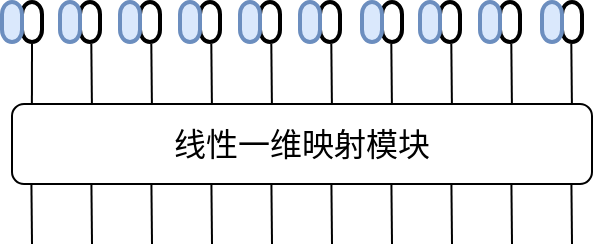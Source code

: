 <mxfile version="24.4.13" type="github">
  <diagram name="第 1 页" id="t-M5mvXXAjaN3oaabFG6">
    <mxGraphModel dx="693" dy="361" grid="1" gridSize="10" guides="1" tooltips="1" connect="1" arrows="1" fold="1" page="1" pageScale="1" pageWidth="827" pageHeight="1169" math="0" shadow="0">
      <root>
        <mxCell id="0" />
        <mxCell id="1" parent="0" />
        <mxCell id="v2qw4ZrpLCTdR5esXD4c-2" value="&lt;font style=&quot;font-size: 16px;&quot;&gt;线性一维映射模块&lt;/font&gt;" style="rounded=1;whiteSpace=wrap;html=1;" vertex="1" parent="1">
          <mxGeometry x="210" y="420" width="290" height="40" as="geometry" />
        </mxCell>
        <mxCell id="v2qw4ZrpLCTdR5esXD4c-3" value="" style="endArrow=none;html=1;rounded=0;entryX=0.054;entryY=1.021;entryDx=0;entryDy=0;entryPerimeter=0;" edge="1" parent="1">
          <mxGeometry width="50" height="50" relative="1" as="geometry">
            <mxPoint x="220" y="490" as="sourcePoint" />
            <mxPoint x="219.71" y="460.0" as="targetPoint" />
          </mxGeometry>
        </mxCell>
        <mxCell id="v2qw4ZrpLCTdR5esXD4c-4" value="" style="endArrow=none;html=1;rounded=0;entryX=0.054;entryY=1.021;entryDx=0;entryDy=0;entryPerimeter=0;" edge="1" parent="1">
          <mxGeometry width="50" height="50" relative="1" as="geometry">
            <mxPoint x="250" y="490" as="sourcePoint" />
            <mxPoint x="249.71" y="460" as="targetPoint" />
          </mxGeometry>
        </mxCell>
        <mxCell id="v2qw4ZrpLCTdR5esXD4c-5" value="" style="endArrow=none;html=1;rounded=0;entryX=0.054;entryY=1.021;entryDx=0;entryDy=0;entryPerimeter=0;" edge="1" parent="1">
          <mxGeometry width="50" height="50" relative="1" as="geometry">
            <mxPoint x="280" y="490" as="sourcePoint" />
            <mxPoint x="279.71" y="460" as="targetPoint" />
          </mxGeometry>
        </mxCell>
        <mxCell id="v2qw4ZrpLCTdR5esXD4c-6" value="" style="endArrow=none;html=1;rounded=0;entryX=0.054;entryY=1.021;entryDx=0;entryDy=0;entryPerimeter=0;" edge="1" parent="1">
          <mxGeometry width="50" height="50" relative="1" as="geometry">
            <mxPoint x="310" y="490" as="sourcePoint" />
            <mxPoint x="309.71" y="460" as="targetPoint" />
          </mxGeometry>
        </mxCell>
        <mxCell id="v2qw4ZrpLCTdR5esXD4c-7" value="" style="endArrow=none;html=1;rounded=0;entryX=0.054;entryY=1.021;entryDx=0;entryDy=0;entryPerimeter=0;" edge="1" parent="1">
          <mxGeometry width="50" height="50" relative="1" as="geometry">
            <mxPoint x="340" y="490" as="sourcePoint" />
            <mxPoint x="339.71" y="460" as="targetPoint" />
          </mxGeometry>
        </mxCell>
        <mxCell id="v2qw4ZrpLCTdR5esXD4c-8" value="" style="endArrow=none;html=1;rounded=0;entryX=0.054;entryY=1.021;entryDx=0;entryDy=0;entryPerimeter=0;" edge="1" parent="1">
          <mxGeometry width="50" height="50" relative="1" as="geometry">
            <mxPoint x="370" y="490" as="sourcePoint" />
            <mxPoint x="369.71" y="460" as="targetPoint" />
          </mxGeometry>
        </mxCell>
        <mxCell id="v2qw4ZrpLCTdR5esXD4c-9" value="" style="endArrow=none;html=1;rounded=0;entryX=0.054;entryY=1.021;entryDx=0;entryDy=0;entryPerimeter=0;" edge="1" parent="1">
          <mxGeometry width="50" height="50" relative="1" as="geometry">
            <mxPoint x="400" y="490" as="sourcePoint" />
            <mxPoint x="399.71" y="460" as="targetPoint" />
          </mxGeometry>
        </mxCell>
        <mxCell id="v2qw4ZrpLCTdR5esXD4c-10" value="" style="endArrow=none;html=1;rounded=0;entryX=0.054;entryY=1.021;entryDx=0;entryDy=0;entryPerimeter=0;" edge="1" parent="1">
          <mxGeometry width="50" height="50" relative="1" as="geometry">
            <mxPoint x="430" y="490" as="sourcePoint" />
            <mxPoint x="429.71" y="460" as="targetPoint" />
          </mxGeometry>
        </mxCell>
        <mxCell id="v2qw4ZrpLCTdR5esXD4c-11" value="" style="endArrow=none;html=1;rounded=0;entryX=0.054;entryY=1.021;entryDx=0;entryDy=0;entryPerimeter=0;" edge="1" parent="1">
          <mxGeometry width="50" height="50" relative="1" as="geometry">
            <mxPoint x="460" y="490" as="sourcePoint" />
            <mxPoint x="459.71" y="460" as="targetPoint" />
          </mxGeometry>
        </mxCell>
        <mxCell id="v2qw4ZrpLCTdR5esXD4c-13" value="" style="endArrow=none;html=1;rounded=0;entryX=0.054;entryY=1.021;entryDx=0;entryDy=0;entryPerimeter=0;" edge="1" parent="1">
          <mxGeometry width="50" height="50" relative="1" as="geometry">
            <mxPoint x="490" y="490" as="sourcePoint" />
            <mxPoint x="489.71" y="460" as="targetPoint" />
          </mxGeometry>
        </mxCell>
        <mxCell id="v2qw4ZrpLCTdR5esXD4c-15" value="" style="endArrow=none;html=1;rounded=0;" edge="1" parent="1">
          <mxGeometry width="50" height="50" relative="1" as="geometry">
            <mxPoint x="219.95" y="420" as="sourcePoint" />
            <mxPoint x="220" y="390" as="targetPoint" />
          </mxGeometry>
        </mxCell>
        <mxCell id="v2qw4ZrpLCTdR5esXD4c-16" value="" style="endArrow=none;html=1;rounded=0;entryX=0.054;entryY=1.021;entryDx=0;entryDy=0;entryPerimeter=0;" edge="1" parent="1">
          <mxGeometry width="50" height="50" relative="1" as="geometry">
            <mxPoint x="249.95" y="420" as="sourcePoint" />
            <mxPoint x="249.66" y="390" as="targetPoint" />
          </mxGeometry>
        </mxCell>
        <mxCell id="v2qw4ZrpLCTdR5esXD4c-17" value="" style="endArrow=none;html=1;rounded=0;entryX=0.054;entryY=1.021;entryDx=0;entryDy=0;entryPerimeter=0;" edge="1" parent="1">
          <mxGeometry width="50" height="50" relative="1" as="geometry">
            <mxPoint x="279.95" y="420" as="sourcePoint" />
            <mxPoint x="279.66" y="390" as="targetPoint" />
          </mxGeometry>
        </mxCell>
        <mxCell id="v2qw4ZrpLCTdR5esXD4c-18" value="" style="endArrow=none;html=1;rounded=0;entryX=0.054;entryY=1.021;entryDx=0;entryDy=0;entryPerimeter=0;" edge="1" parent="1">
          <mxGeometry width="50" height="50" relative="1" as="geometry">
            <mxPoint x="309.95" y="420" as="sourcePoint" />
            <mxPoint x="309.66" y="390" as="targetPoint" />
          </mxGeometry>
        </mxCell>
        <mxCell id="v2qw4ZrpLCTdR5esXD4c-19" value="" style="endArrow=none;html=1;rounded=0;entryX=0.054;entryY=1.021;entryDx=0;entryDy=0;entryPerimeter=0;" edge="1" parent="1">
          <mxGeometry width="50" height="50" relative="1" as="geometry">
            <mxPoint x="339.95" y="420" as="sourcePoint" />
            <mxPoint x="339.66" y="390" as="targetPoint" />
          </mxGeometry>
        </mxCell>
        <mxCell id="v2qw4ZrpLCTdR5esXD4c-20" value="" style="endArrow=none;html=1;rounded=0;entryX=0.054;entryY=1.021;entryDx=0;entryDy=0;entryPerimeter=0;" edge="1" parent="1">
          <mxGeometry width="50" height="50" relative="1" as="geometry">
            <mxPoint x="369.95" y="420" as="sourcePoint" />
            <mxPoint x="369.66" y="390" as="targetPoint" />
          </mxGeometry>
        </mxCell>
        <mxCell id="v2qw4ZrpLCTdR5esXD4c-21" value="" style="endArrow=none;html=1;rounded=0;entryX=0.054;entryY=1.021;entryDx=0;entryDy=0;entryPerimeter=0;" edge="1" parent="1">
          <mxGeometry width="50" height="50" relative="1" as="geometry">
            <mxPoint x="399.95" y="420" as="sourcePoint" />
            <mxPoint x="399.66" y="390" as="targetPoint" />
          </mxGeometry>
        </mxCell>
        <mxCell id="v2qw4ZrpLCTdR5esXD4c-22" value="" style="endArrow=none;html=1;rounded=0;entryX=0.054;entryY=1.021;entryDx=0;entryDy=0;entryPerimeter=0;" edge="1" parent="1">
          <mxGeometry width="50" height="50" relative="1" as="geometry">
            <mxPoint x="429.95" y="420" as="sourcePoint" />
            <mxPoint x="429.66" y="390" as="targetPoint" />
          </mxGeometry>
        </mxCell>
        <mxCell id="v2qw4ZrpLCTdR5esXD4c-23" value="" style="endArrow=none;html=1;rounded=0;entryX=0.054;entryY=1.021;entryDx=0;entryDy=0;entryPerimeter=0;" edge="1" parent="1">
          <mxGeometry width="50" height="50" relative="1" as="geometry">
            <mxPoint x="459.95" y="420" as="sourcePoint" />
            <mxPoint x="459.66" y="390" as="targetPoint" />
          </mxGeometry>
        </mxCell>
        <mxCell id="v2qw4ZrpLCTdR5esXD4c-24" value="" style="endArrow=none;html=1;rounded=0;entryX=0.054;entryY=1.021;entryDx=0;entryDy=0;entryPerimeter=0;" edge="1" parent="1">
          <mxGeometry width="50" height="50" relative="1" as="geometry">
            <mxPoint x="489.95" y="420" as="sourcePoint" />
            <mxPoint x="489.66" y="390" as="targetPoint" />
          </mxGeometry>
        </mxCell>
        <mxCell id="v2qw4ZrpLCTdR5esXD4c-25" value="" style="strokeWidth=2;html=1;shape=mxgraph.flowchart.terminator;whiteSpace=wrap;direction=south;" vertex="1" parent="1">
          <mxGeometry x="215" y="369" width="10" height="20" as="geometry" />
        </mxCell>
        <mxCell id="v2qw4ZrpLCTdR5esXD4c-26" value="" style="strokeWidth=2;html=1;shape=mxgraph.flowchart.terminator;whiteSpace=wrap;direction=south;fillColor=#dae8fc;strokeColor=#6c8ebf;" vertex="1" parent="1">
          <mxGeometry x="205" y="369" width="10" height="20" as="geometry" />
        </mxCell>
        <mxCell id="v2qw4ZrpLCTdR5esXD4c-27" value="" style="strokeWidth=2;html=1;shape=mxgraph.flowchart.terminator;whiteSpace=wrap;direction=south;" vertex="1" parent="1">
          <mxGeometry x="244" y="369" width="10" height="20" as="geometry" />
        </mxCell>
        <mxCell id="v2qw4ZrpLCTdR5esXD4c-28" value="" style="strokeWidth=2;html=1;shape=mxgraph.flowchart.terminator;whiteSpace=wrap;direction=south;fillColor=#dae8fc;strokeColor=#6c8ebf;" vertex="1" parent="1">
          <mxGeometry x="234" y="369" width="10" height="20" as="geometry" />
        </mxCell>
        <mxCell id="v2qw4ZrpLCTdR5esXD4c-29" value="" style="strokeWidth=2;html=1;shape=mxgraph.flowchart.terminator;whiteSpace=wrap;direction=south;" vertex="1" parent="1">
          <mxGeometry x="274" y="369" width="10" height="20" as="geometry" />
        </mxCell>
        <mxCell id="v2qw4ZrpLCTdR5esXD4c-30" value="" style="strokeWidth=2;html=1;shape=mxgraph.flowchart.terminator;whiteSpace=wrap;direction=south;fillColor=#dae8fc;strokeColor=#6c8ebf;" vertex="1" parent="1">
          <mxGeometry x="264" y="369" width="10" height="20" as="geometry" />
        </mxCell>
        <mxCell id="v2qw4ZrpLCTdR5esXD4c-31" value="" style="strokeWidth=2;html=1;shape=mxgraph.flowchart.terminator;whiteSpace=wrap;direction=south;" vertex="1" parent="1">
          <mxGeometry x="304" y="369" width="10" height="20" as="geometry" />
        </mxCell>
        <mxCell id="v2qw4ZrpLCTdR5esXD4c-32" value="" style="strokeWidth=2;html=1;shape=mxgraph.flowchart.terminator;whiteSpace=wrap;direction=south;fillColor=#dae8fc;strokeColor=#6c8ebf;" vertex="1" parent="1">
          <mxGeometry x="294" y="369" width="10" height="20" as="geometry" />
        </mxCell>
        <mxCell id="v2qw4ZrpLCTdR5esXD4c-33" value="" style="strokeWidth=2;html=1;shape=mxgraph.flowchart.terminator;whiteSpace=wrap;direction=south;" vertex="1" parent="1">
          <mxGeometry x="334" y="369" width="10" height="20" as="geometry" />
        </mxCell>
        <mxCell id="v2qw4ZrpLCTdR5esXD4c-34" value="" style="strokeWidth=2;html=1;shape=mxgraph.flowchart.terminator;whiteSpace=wrap;direction=south;fillColor=#dae8fc;strokeColor=#6c8ebf;" vertex="1" parent="1">
          <mxGeometry x="324" y="369" width="10" height="20" as="geometry" />
        </mxCell>
        <mxCell id="v2qw4ZrpLCTdR5esXD4c-35" value="" style="strokeWidth=2;html=1;shape=mxgraph.flowchart.terminator;whiteSpace=wrap;direction=south;" vertex="1" parent="1">
          <mxGeometry x="364" y="369" width="10" height="20" as="geometry" />
        </mxCell>
        <mxCell id="v2qw4ZrpLCTdR5esXD4c-36" value="" style="strokeWidth=2;html=1;shape=mxgraph.flowchart.terminator;whiteSpace=wrap;direction=south;fillColor=#dae8fc;strokeColor=#6c8ebf;" vertex="1" parent="1">
          <mxGeometry x="354" y="369" width="10" height="20" as="geometry" />
        </mxCell>
        <mxCell id="v2qw4ZrpLCTdR5esXD4c-37" value="" style="strokeWidth=2;html=1;shape=mxgraph.flowchart.terminator;whiteSpace=wrap;direction=south;" vertex="1" parent="1">
          <mxGeometry x="395" y="369" width="10" height="20" as="geometry" />
        </mxCell>
        <mxCell id="v2qw4ZrpLCTdR5esXD4c-38" value="" style="strokeWidth=2;html=1;shape=mxgraph.flowchart.terminator;whiteSpace=wrap;direction=south;fillColor=#dae8fc;strokeColor=#6c8ebf;" vertex="1" parent="1">
          <mxGeometry x="385" y="369" width="10" height="20" as="geometry" />
        </mxCell>
        <mxCell id="v2qw4ZrpLCTdR5esXD4c-42" value="" style="strokeWidth=2;html=1;shape=mxgraph.flowchart.terminator;whiteSpace=wrap;direction=south;" vertex="1" parent="1">
          <mxGeometry x="424" y="369" width="10" height="20" as="geometry" />
        </mxCell>
        <mxCell id="v2qw4ZrpLCTdR5esXD4c-43" value="" style="strokeWidth=2;html=1;shape=mxgraph.flowchart.terminator;whiteSpace=wrap;direction=south;fillColor=#dae8fc;strokeColor=#6c8ebf;" vertex="1" parent="1">
          <mxGeometry x="414" y="369" width="10" height="20" as="geometry" />
        </mxCell>
        <mxCell id="v2qw4ZrpLCTdR5esXD4c-44" value="" style="strokeWidth=2;html=1;shape=mxgraph.flowchart.terminator;whiteSpace=wrap;direction=south;" vertex="1" parent="1">
          <mxGeometry x="454" y="369" width="10" height="20" as="geometry" />
        </mxCell>
        <mxCell id="v2qw4ZrpLCTdR5esXD4c-45" value="" style="strokeWidth=2;html=1;shape=mxgraph.flowchart.terminator;whiteSpace=wrap;direction=south;fillColor=#dae8fc;strokeColor=#6c8ebf;" vertex="1" parent="1">
          <mxGeometry x="444" y="369" width="10" height="20" as="geometry" />
        </mxCell>
        <mxCell id="v2qw4ZrpLCTdR5esXD4c-46" value="" style="strokeWidth=2;html=1;shape=mxgraph.flowchart.terminator;whiteSpace=wrap;direction=south;" vertex="1" parent="1">
          <mxGeometry x="485" y="369" width="10" height="20" as="geometry" />
        </mxCell>
        <mxCell id="v2qw4ZrpLCTdR5esXD4c-47" value="" style="strokeWidth=2;html=1;shape=mxgraph.flowchart.terminator;whiteSpace=wrap;direction=south;fillColor=#dae8fc;strokeColor=#6c8ebf;" vertex="1" parent="1">
          <mxGeometry x="475" y="369" width="10" height="20" as="geometry" />
        </mxCell>
      </root>
    </mxGraphModel>
  </diagram>
</mxfile>

